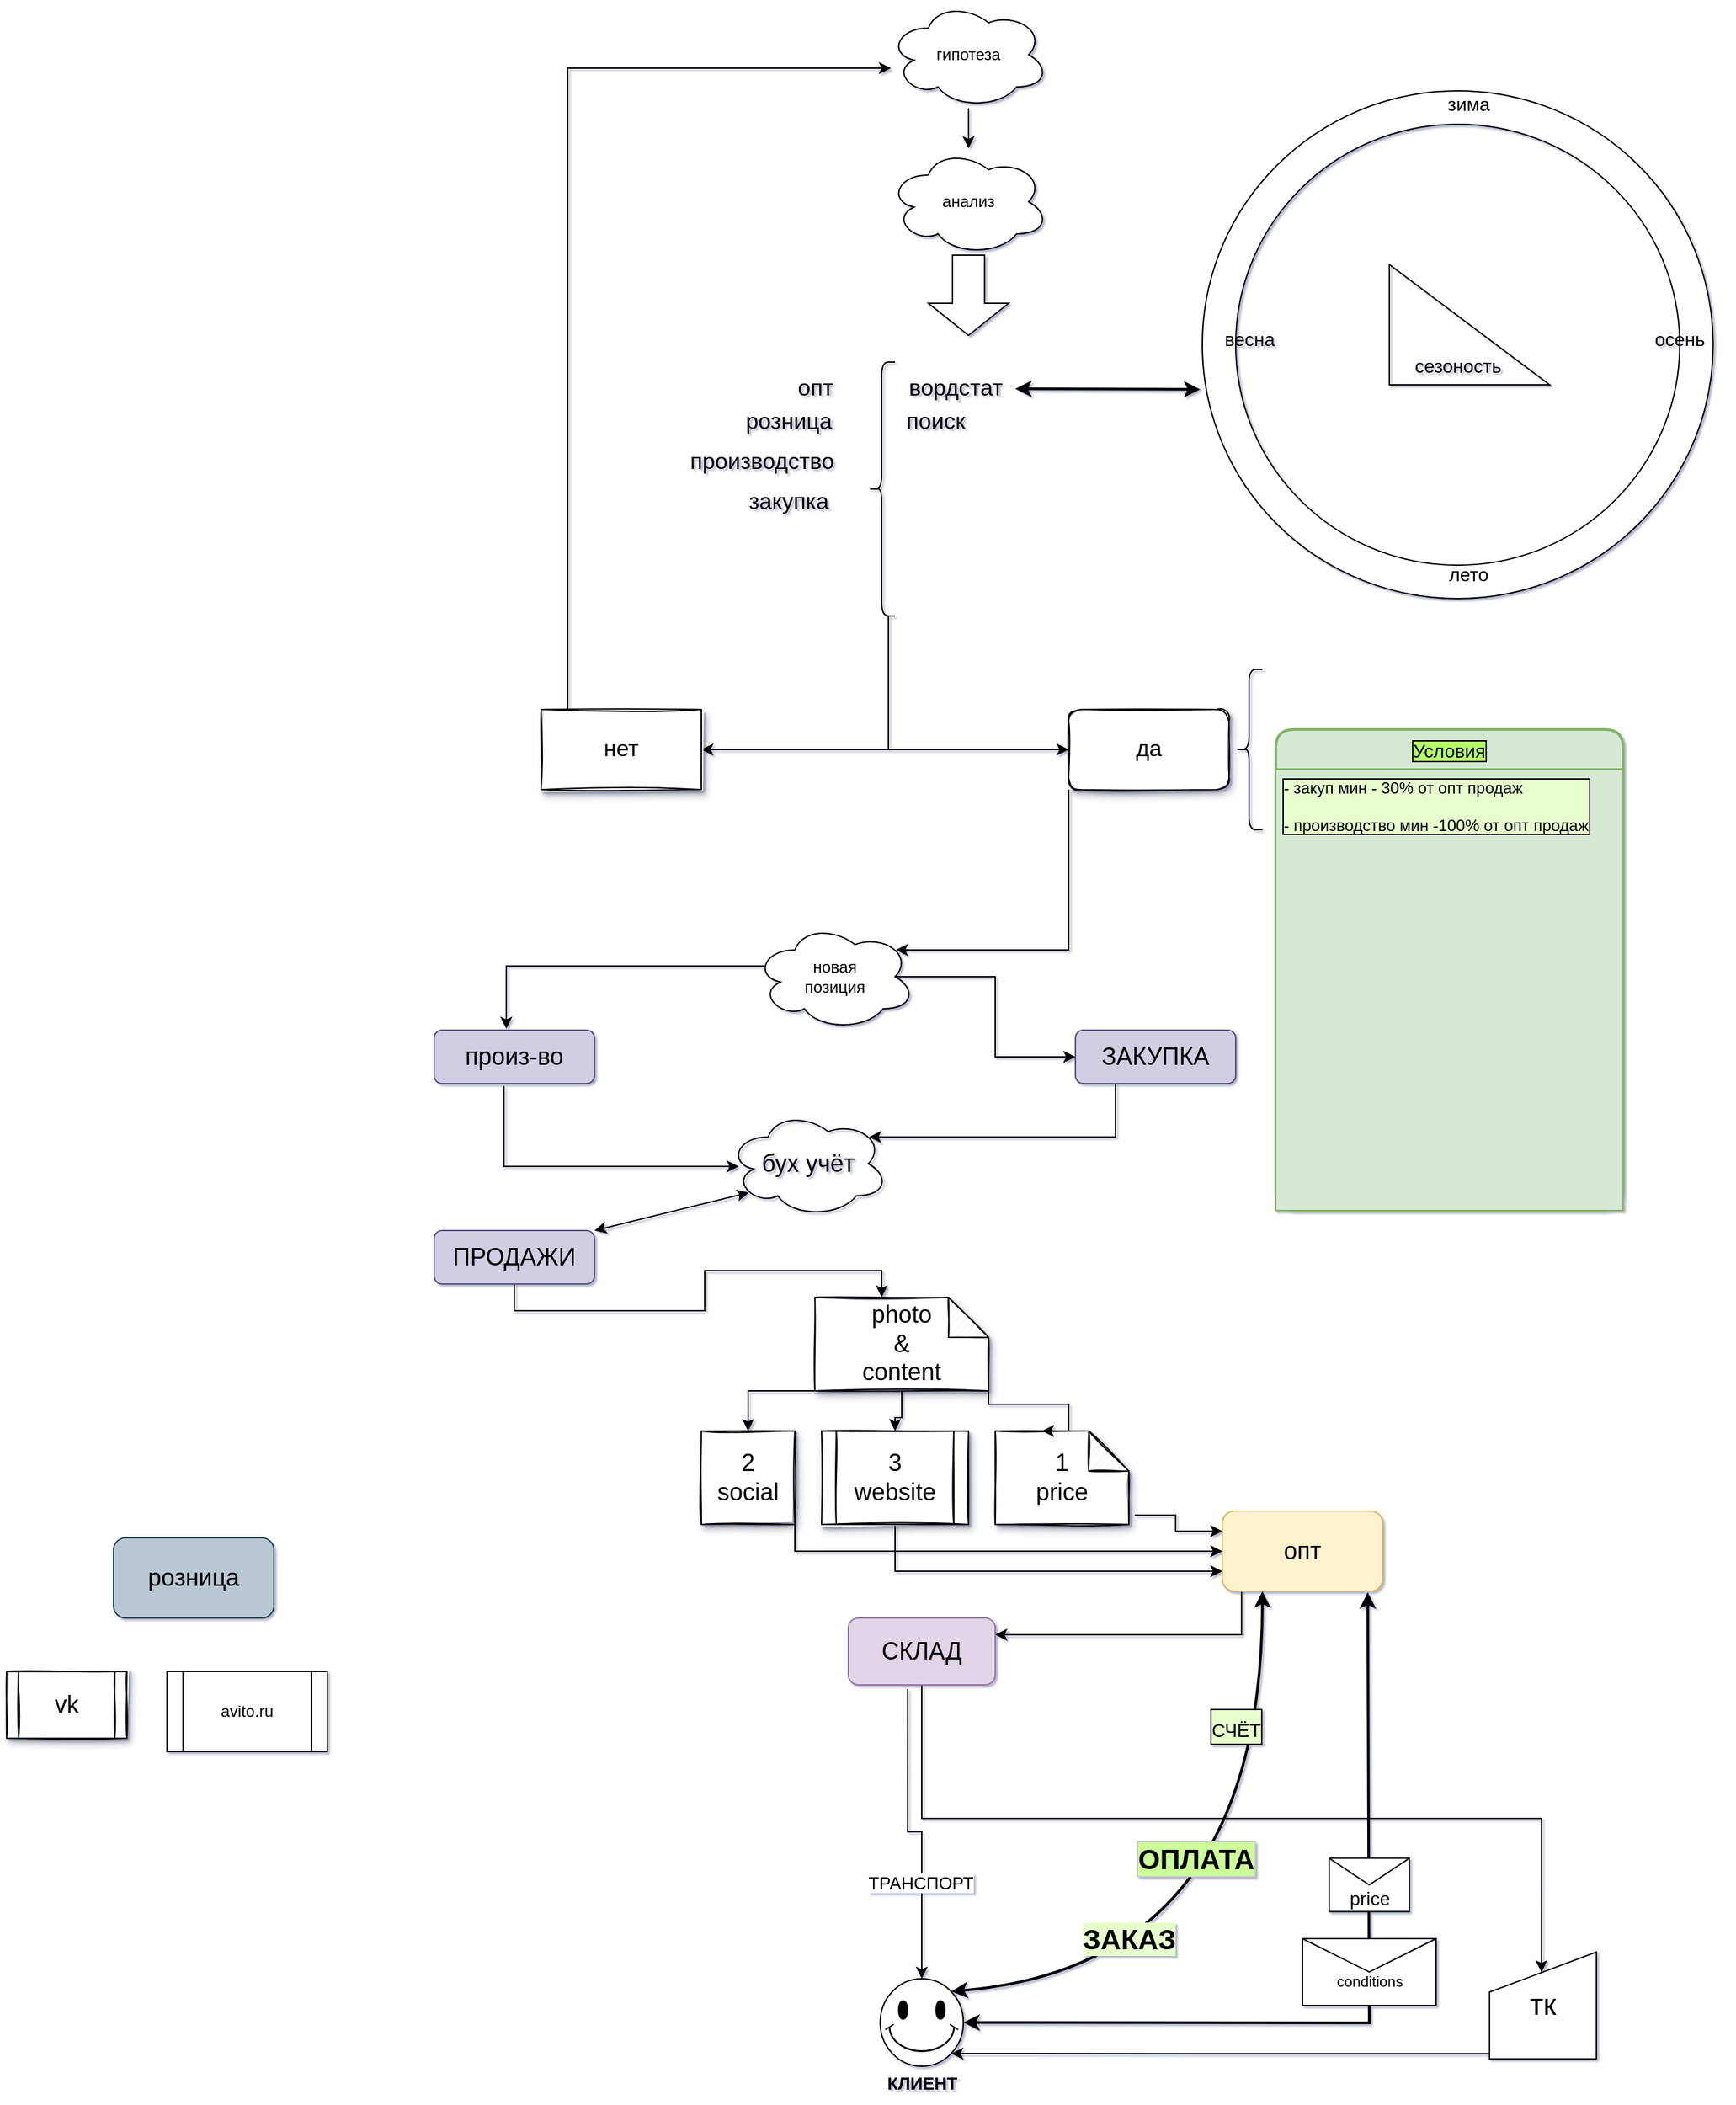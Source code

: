 <mxfile version="18.0.7" type="github">
  <diagram id="qmRuE9SEd1rKAgiWZIl9" name="Page-1">
    <mxGraphModel dx="3534" dy="2155" grid="1" gridSize="10" guides="1" tooltips="1" connect="1" arrows="1" fold="1" page="1" pageScale="1" pageWidth="1169" pageHeight="827" math="0" shadow="1">
      <root>
        <mxCell id="0" />
        <mxCell id="1" parent="0" />
        <mxCell id="O2xrhRhTO9CoQvw1CNzs-105" style="edgeStyle=orthogonalEdgeStyle;rounded=0;orthogonalLoop=1;jettySize=auto;html=1;exitX=0.12;exitY=0.994;exitDx=0;exitDy=0;entryX=1;entryY=0.25;entryDx=0;entryDy=0;fontSize=21;exitPerimeter=0;" edge="1" parent="1" source="yZWfXlYMy1JbikCf-7DQ-2" target="yZWfXlYMy1JbikCf-7DQ-3">
          <mxGeometry relative="1" as="geometry" />
        </mxCell>
        <mxCell id="yZWfXlYMy1JbikCf-7DQ-2" value="&lt;font style=&quot;font-size: 18px;&quot;&gt;&lt;font style=&quot;font-size: 18px;&quot;&gt;опт&lt;/font&gt;&lt;/font&gt;" style="rounded=1;whiteSpace=wrap;html=1;fillColor=#fff2cc;strokeColor=#d6b656;shadow=0;" parent="1" vertex="1">
          <mxGeometry x="640" y="340" width="120" height="60" as="geometry" />
        </mxCell>
        <mxCell id="O2xrhRhTO9CoQvw1CNzs-107" style="edgeStyle=orthogonalEdgeStyle;rounded=0;orthogonalLoop=1;jettySize=auto;html=1;exitX=0.5;exitY=1;exitDx=0;exitDy=0;entryX=0.486;entryY=0.19;entryDx=0;entryDy=0;entryPerimeter=0;fontSize=21;" edge="1" parent="1" source="yZWfXlYMy1JbikCf-7DQ-3" target="O2xrhRhTO9CoQvw1CNzs-41">
          <mxGeometry relative="1" as="geometry" />
        </mxCell>
        <mxCell id="O2xrhRhTO9CoQvw1CNzs-112" style="edgeStyle=orthogonalEdgeStyle;rounded=0;orthogonalLoop=1;jettySize=auto;html=1;exitX=0.404;exitY=1.06;exitDx=0;exitDy=0;entryX=0.5;entryY=0;entryDx=0;entryDy=0;fontSize=21;exitPerimeter=0;entryPerimeter=0;" edge="1" parent="1" source="yZWfXlYMy1JbikCf-7DQ-3" target="O2xrhRhTO9CoQvw1CNzs-98">
          <mxGeometry relative="1" as="geometry">
            <mxPoint x="384.703" y="697.778" as="targetPoint" />
          </mxGeometry>
        </mxCell>
        <mxCell id="O2xrhRhTO9CoQvw1CNzs-120" value="ТРАНСПОРТ" style="edgeLabel;html=1;align=center;verticalAlign=middle;resizable=0;points=[];fontSize=13;" vertex="1" connectable="0" parent="O2xrhRhTO9CoQvw1CNzs-112">
          <mxGeometry x="0.361" y="-1" relative="1" as="geometry">
            <mxPoint as="offset" />
          </mxGeometry>
        </mxCell>
        <mxCell id="yZWfXlYMy1JbikCf-7DQ-3" value="СКЛАД" style="rounded=1;whiteSpace=wrap;html=1;shadow=0;fontSize=18;fillColor=#e1d5e7;strokeColor=#9673a6;" parent="1" vertex="1">
          <mxGeometry x="360" y="420" width="110" height="50" as="geometry" />
        </mxCell>
        <mxCell id="yZWfXlYMy1JbikCf-7DQ-4" value="бух учёт" style="ellipse;shape=cloud;whiteSpace=wrap;html=1;shadow=0;fontSize=18;fillColor=none;" parent="1" vertex="1">
          <mxGeometry x="270" y="40" width="120" height="80" as="geometry" />
        </mxCell>
        <mxCell id="yZWfXlYMy1JbikCf-7DQ-5" value="розница" style="rounded=1;whiteSpace=wrap;html=1;shadow=0;fontSize=18;fillColor=#bac8d3;strokeColor=#23445d;" parent="1" vertex="1">
          <mxGeometry x="-190" y="360" width="120" height="60" as="geometry" />
        </mxCell>
        <mxCell id="yZWfXlYMy1JbikCf-7DQ-68" style="edgeStyle=orthogonalEdgeStyle;rounded=0;orthogonalLoop=1;jettySize=auto;html=1;exitX=0.5;exitY=1;exitDx=0;exitDy=0;fontSize=18;entryX=0;entryY=0;entryDx=50;entryDy=0;entryPerimeter=0;" parent="1" source="yZWfXlYMy1JbikCf-7DQ-6" target="yZWfXlYMy1JbikCf-7DQ-62" edge="1">
          <mxGeometry relative="1" as="geometry">
            <mxPoint x="394.556" y="180" as="targetPoint" />
          </mxGeometry>
        </mxCell>
        <mxCell id="yZWfXlYMy1JbikCf-7DQ-6" value="ПРОДАЖИ" style="rounded=1;whiteSpace=wrap;html=1;shadow=0;fontSize=18;fillColor=#d0cee2;strokeColor=#56517e;" parent="1" vertex="1">
          <mxGeometry x="50" y="130" width="120" height="40" as="geometry" />
        </mxCell>
        <mxCell id="O2xrhRhTO9CoQvw1CNzs-5" style="edgeStyle=orthogonalEdgeStyle;rounded=0;orthogonalLoop=1;jettySize=auto;html=1;exitX=1.044;exitY=0.9;exitDx=0;exitDy=0;exitPerimeter=0;entryX=0;entryY=0.25;entryDx=0;entryDy=0;" edge="1" parent="1" source="yZWfXlYMy1JbikCf-7DQ-9" target="yZWfXlYMy1JbikCf-7DQ-2">
          <mxGeometry relative="1" as="geometry" />
        </mxCell>
        <mxCell id="yZWfXlYMy1JbikCf-7DQ-9" value="1&lt;br&gt;price" style="shape=note;whiteSpace=wrap;html=1;backgroundOutline=1;darkOpacity=0.05;shadow=1;fontSize=18;sketch=1;" parent="1" vertex="1">
          <mxGeometry x="470" y="280" width="100" height="70" as="geometry" />
        </mxCell>
        <mxCell id="yZWfXlYMy1JbikCf-7DQ-10" value="vk" style="shape=process;whiteSpace=wrap;html=1;backgroundOutline=1;shadow=1;sketch=1;fontSize=18;" parent="1" vertex="1">
          <mxGeometry x="-270" y="460" width="90" height="50" as="geometry" />
        </mxCell>
        <mxCell id="O2xrhRhTO9CoQvw1CNzs-69" style="edgeStyle=orthogonalEdgeStyle;rounded=0;orthogonalLoop=1;jettySize=auto;html=1;exitX=0.25;exitY=1;exitDx=0;exitDy=0;entryX=0.88;entryY=0.25;entryDx=0;entryDy=0;entryPerimeter=0;fontSize=17;" edge="1" parent="1" source="yZWfXlYMy1JbikCf-7DQ-47" target="yZWfXlYMy1JbikCf-7DQ-4">
          <mxGeometry relative="1" as="geometry">
            <Array as="points">
              <mxPoint x="560" y="60" />
            </Array>
          </mxGeometry>
        </mxCell>
        <mxCell id="yZWfXlYMy1JbikCf-7DQ-47" value="ЗАКУПКА" style="rounded=1;whiteSpace=wrap;html=1;shadow=0;fontSize=18;fillColor=#d0cee2;strokeColor=#56517e;" parent="1" vertex="1">
          <mxGeometry x="530" y="-20" width="120" height="40" as="geometry" />
        </mxCell>
        <mxCell id="yZWfXlYMy1JbikCf-7DQ-73" style="edgeStyle=orthogonalEdgeStyle;rounded=0;orthogonalLoop=1;jettySize=auto;html=1;exitX=1;exitY=1;exitDx=0;exitDy=0;exitPerimeter=0;fontSize=18;entryX=0;entryY=0;entryDx=35;entryDy=0;entryPerimeter=0;" parent="1" source="yZWfXlYMy1JbikCf-7DQ-62" edge="1" target="yZWfXlYMy1JbikCf-7DQ-9">
          <mxGeometry relative="1" as="geometry">
            <mxPoint x="404.556" y="330" as="targetPoint" />
            <Array as="points">
              <mxPoint x="465" y="260" />
              <mxPoint x="525" y="260" />
            </Array>
          </mxGeometry>
        </mxCell>
        <mxCell id="O2xrhRhTO9CoQvw1CNzs-9" style="edgeStyle=orthogonalEdgeStyle;rounded=0;orthogonalLoop=1;jettySize=auto;html=1;exitX=0.5;exitY=1;exitDx=0;exitDy=0;exitPerimeter=0;" edge="1" parent="1" source="yZWfXlYMy1JbikCf-7DQ-62" target="yZWfXlYMy1JbikCf-7DQ-63">
          <mxGeometry relative="1" as="geometry" />
        </mxCell>
        <mxCell id="O2xrhRhTO9CoQvw1CNzs-10" style="edgeStyle=orthogonalEdgeStyle;rounded=0;orthogonalLoop=1;jettySize=auto;html=1;exitX=0;exitY=1;exitDx=0;exitDy=0;exitPerimeter=0;entryX=0.5;entryY=0;entryDx=0;entryDy=0;" edge="1" parent="1" source="yZWfXlYMy1JbikCf-7DQ-62" target="yZWfXlYMy1JbikCf-7DQ-64">
          <mxGeometry relative="1" as="geometry">
            <Array as="points">
              <mxPoint x="285" y="250" />
            </Array>
          </mxGeometry>
        </mxCell>
        <mxCell id="yZWfXlYMy1JbikCf-7DQ-62" value="photo&lt;br&gt;&amp;amp;&lt;br&gt;content" style="shape=note;whiteSpace=wrap;html=1;backgroundOutline=1;darkOpacity=0.05;shadow=1;fontSize=18;sketch=1;" parent="1" vertex="1">
          <mxGeometry x="335" y="180" width="130" height="70" as="geometry" />
        </mxCell>
        <mxCell id="O2xrhRhTO9CoQvw1CNzs-109" style="edgeStyle=orthogonalEdgeStyle;rounded=0;orthogonalLoop=1;jettySize=auto;html=1;exitX=0.5;exitY=1;exitDx=0;exitDy=0;entryX=0;entryY=0.75;entryDx=0;entryDy=0;fontSize=21;" edge="1" parent="1" source="yZWfXlYMy1JbikCf-7DQ-63" target="yZWfXlYMy1JbikCf-7DQ-2">
          <mxGeometry relative="1" as="geometry" />
        </mxCell>
        <mxCell id="yZWfXlYMy1JbikCf-7DQ-63" value="3&lt;br&gt;website" style="shape=process;whiteSpace=wrap;html=1;backgroundOutline=1;shadow=1;sketch=1;fontSize=18;" parent="1" vertex="1">
          <mxGeometry x="340" y="280" width="110" height="70" as="geometry" />
        </mxCell>
        <mxCell id="yZWfXlYMy1JbikCf-7DQ-65" style="edgeStyle=orthogonalEdgeStyle;rounded=0;orthogonalLoop=1;jettySize=auto;html=1;exitX=1;exitY=1;exitDx=0;exitDy=0;entryX=0;entryY=0.5;entryDx=0;entryDy=0;fontSize=18;" parent="1" source="yZWfXlYMy1JbikCf-7DQ-64" target="yZWfXlYMy1JbikCf-7DQ-2" edge="1">
          <mxGeometry relative="1" as="geometry" />
        </mxCell>
        <mxCell id="yZWfXlYMy1JbikCf-7DQ-64" value="2&lt;br&gt;social" style="whiteSpace=wrap;html=1;aspect=fixed;shadow=1;sketch=1;fontSize=18;" parent="1" vertex="1">
          <mxGeometry x="250" y="280" width="70" height="70" as="geometry" />
        </mxCell>
        <mxCell id="O2xrhRhTO9CoQvw1CNzs-1" value="avito.ru" style="shape=process;whiteSpace=wrap;html=1;backgroundOutline=1;" vertex="1" parent="1">
          <mxGeometry x="-150" y="460" width="120" height="60" as="geometry" />
        </mxCell>
        <mxCell id="O2xrhRhTO9CoQvw1CNzs-6" value="" style="endArrow=classic;startArrow=classic;html=1;rounded=0;entryX=0.13;entryY=0.77;entryDx=0;entryDy=0;entryPerimeter=0;exitX=1;exitY=0;exitDx=0;exitDy=0;" edge="1" parent="1" source="yZWfXlYMy1JbikCf-7DQ-6" target="yZWfXlYMy1JbikCf-7DQ-4">
          <mxGeometry width="50" height="50" relative="1" as="geometry">
            <mxPoint x="350" y="170" as="sourcePoint" />
            <mxPoint x="330" y="160" as="targetPoint" />
            <Array as="points" />
          </mxGeometry>
        </mxCell>
        <mxCell id="O2xrhRhTO9CoQvw1CNzs-27" style="edgeStyle=orthogonalEdgeStyle;rounded=0;orthogonalLoop=1;jettySize=auto;html=1;exitX=0.07;exitY=0.4;exitDx=0;exitDy=0;exitPerimeter=0;entryX=0.45;entryY=-0.025;entryDx=0;entryDy=0;entryPerimeter=0;" edge="1" parent="1" source="O2xrhRhTO9CoQvw1CNzs-16" target="O2xrhRhTO9CoQvw1CNzs-23">
          <mxGeometry relative="1" as="geometry">
            <mxPoint x="100" y="-80" as="targetPoint" />
          </mxGeometry>
        </mxCell>
        <mxCell id="O2xrhRhTO9CoQvw1CNzs-106" style="edgeStyle=orthogonalEdgeStyle;rounded=0;orthogonalLoop=1;jettySize=auto;html=1;exitX=0.875;exitY=0.5;exitDx=0;exitDy=0;exitPerimeter=0;entryX=0;entryY=0.5;entryDx=0;entryDy=0;fontSize=21;" edge="1" parent="1" source="O2xrhRhTO9CoQvw1CNzs-16" target="yZWfXlYMy1JbikCf-7DQ-47">
          <mxGeometry relative="1" as="geometry" />
        </mxCell>
        <mxCell id="O2xrhRhTO9CoQvw1CNzs-16" value="новая&lt;br&gt;позиция" style="ellipse;shape=cloud;whiteSpace=wrap;html=1;" vertex="1" parent="1">
          <mxGeometry x="290" y="-100" width="120" height="80" as="geometry" />
        </mxCell>
        <mxCell id="O2xrhRhTO9CoQvw1CNzs-19" value="анализ" style="ellipse;shape=cloud;whiteSpace=wrap;html=1;" vertex="1" parent="1">
          <mxGeometry x="390" y="-680" width="120" height="80" as="geometry" />
        </mxCell>
        <mxCell id="O2xrhRhTO9CoQvw1CNzs-29" style="edgeStyle=orthogonalEdgeStyle;rounded=0;orthogonalLoop=1;jettySize=auto;html=1;exitX=0.435;exitY=1.047;exitDx=0;exitDy=0;entryX=0.067;entryY=0.525;entryDx=0;entryDy=0;entryPerimeter=0;exitPerimeter=0;" edge="1" parent="1" source="O2xrhRhTO9CoQvw1CNzs-23" target="yZWfXlYMy1JbikCf-7DQ-4">
          <mxGeometry relative="1" as="geometry">
            <Array as="points">
              <mxPoint x="102" y="82" />
            </Array>
          </mxGeometry>
        </mxCell>
        <mxCell id="O2xrhRhTO9CoQvw1CNzs-23" value="произ-во" style="rounded=1;whiteSpace=wrap;html=1;shadow=0;fontSize=18;fillColor=#d0cee2;strokeColor=#56517e;" vertex="1" parent="1">
          <mxGeometry x="50" y="-20" width="120" height="40" as="geometry" />
        </mxCell>
        <mxCell id="O2xrhRhTO9CoQvw1CNzs-60" style="edgeStyle=orthogonalEdgeStyle;rounded=0;orthogonalLoop=1;jettySize=auto;html=1;exitX=0.75;exitY=1;exitDx=0;exitDy=0;entryX=1;entryY=0.5;entryDx=0;entryDy=0;fontSize=17;" edge="1" parent="1" source="O2xrhRhTO9CoQvw1CNzs-34" target="O2xrhRhTO9CoQvw1CNzs-52">
          <mxGeometry relative="1" as="geometry" />
        </mxCell>
        <mxCell id="O2xrhRhTO9CoQvw1CNzs-61" style="edgeStyle=orthogonalEdgeStyle;rounded=0;orthogonalLoop=1;jettySize=auto;html=1;entryX=0;entryY=0.5;entryDx=0;entryDy=0;fontSize=17;exitX=0.75;exitY=1;exitDx=0;exitDy=0;" edge="1" parent="1" source="O2xrhRhTO9CoQvw1CNzs-34" target="O2xrhRhTO9CoQvw1CNzs-54">
          <mxGeometry relative="1" as="geometry">
            <mxPoint x="410" y="-390" as="sourcePoint" />
          </mxGeometry>
        </mxCell>
        <mxCell id="O2xrhRhTO9CoQvw1CNzs-34" value="" style="shape=curlyBracket;whiteSpace=wrap;html=1;rounded=1;" vertex="1" parent="1">
          <mxGeometry x="375" y="-520" width="20" height="190" as="geometry" />
        </mxCell>
        <mxCell id="O2xrhRhTO9CoQvw1CNzs-62" value="" style="edgeStyle=orthogonalEdgeStyle;rounded=0;orthogonalLoop=1;jettySize=auto;html=1;fontSize=17;" edge="1" parent="1" source="O2xrhRhTO9CoQvw1CNzs-36" target="O2xrhRhTO9CoQvw1CNzs-19">
          <mxGeometry relative="1" as="geometry" />
        </mxCell>
        <mxCell id="O2xrhRhTO9CoQvw1CNzs-36" value="гипотеза" style="ellipse;shape=cloud;whiteSpace=wrap;html=1;" vertex="1" parent="1">
          <mxGeometry x="390" y="-790" width="120" height="80" as="geometry" />
        </mxCell>
        <mxCell id="O2xrhRhTO9CoQvw1CNzs-119" style="edgeStyle=orthogonalEdgeStyle;rounded=0;orthogonalLoop=1;jettySize=auto;html=1;exitX=0;exitY=1;exitDx=0;exitDy=0;entryX=0.855;entryY=0.855;entryDx=0;entryDy=0;entryPerimeter=0;fontSize=13;" edge="1" parent="1" source="O2xrhRhTO9CoQvw1CNzs-41" target="O2xrhRhTO9CoQvw1CNzs-98">
          <mxGeometry relative="1" as="geometry">
            <Array as="points">
              <mxPoint x="840" y="746" />
            </Array>
          </mxGeometry>
        </mxCell>
        <mxCell id="O2xrhRhTO9CoQvw1CNzs-41" value="тк" style="shape=manualInput;whiteSpace=wrap;html=1;fontSize=22;" vertex="1" parent="1">
          <mxGeometry x="840" y="670" width="80" height="80" as="geometry" />
        </mxCell>
        <mxCell id="O2xrhRhTO9CoQvw1CNzs-53" value="" style="edgeStyle=orthogonalEdgeStyle;rounded=0;orthogonalLoop=1;jettySize=auto;html=1;fontSize=17;" edge="1" parent="1" source="O2xrhRhTO9CoQvw1CNzs-52" target="O2xrhRhTO9CoQvw1CNzs-36">
          <mxGeometry relative="1" as="geometry">
            <Array as="points">
              <mxPoint x="150" y="-740" />
            </Array>
          </mxGeometry>
        </mxCell>
        <mxCell id="O2xrhRhTO9CoQvw1CNzs-52" value="нет" style="rounded=0;whiteSpace=wrap;html=1;shadow=1;sketch=1;fontSize=17;gradientColor=none;" vertex="1" parent="1">
          <mxGeometry x="130" y="-260" width="120" height="60" as="geometry" />
        </mxCell>
        <mxCell id="O2xrhRhTO9CoQvw1CNzs-56" style="edgeStyle=orthogonalEdgeStyle;rounded=0;orthogonalLoop=1;jettySize=auto;html=1;exitX=0;exitY=1;exitDx=0;exitDy=0;entryX=0.88;entryY=0.25;entryDx=0;entryDy=0;entryPerimeter=0;fontSize=17;" edge="1" parent="1" source="O2xrhRhTO9CoQvw1CNzs-54" target="O2xrhRhTO9CoQvw1CNzs-16">
          <mxGeometry relative="1" as="geometry">
            <Array as="points">
              <mxPoint x="525" y="-80" />
            </Array>
          </mxGeometry>
        </mxCell>
        <mxCell id="O2xrhRhTO9CoQvw1CNzs-54" value="да" style="rounded=1;whiteSpace=wrap;html=1;shadow=1;sketch=1;fontSize=17;gradientColor=none;" vertex="1" parent="1">
          <mxGeometry x="525" y="-260" width="120" height="60" as="geometry" />
        </mxCell>
        <mxCell id="O2xrhRhTO9CoQvw1CNzs-66" value="" style="shape=singleArrow;whiteSpace=wrap;html=1;arrowWidth=0.4;arrowSize=0.4;rotation=90;" vertex="1" parent="1">
          <mxGeometry x="420" y="-600" width="60" height="60" as="geometry" />
        </mxCell>
        <mxCell id="O2xrhRhTO9CoQvw1CNzs-142" value="" style="edgeStyle=orthogonalEdgeStyle;curved=1;orthogonalLoop=1;jettySize=auto;html=1;fontSize=14;fontColor=#000000;startArrow=classic;startFill=1;strokeColor=default;strokeWidth=2;entryX=-0.004;entryY=0.588;entryDx=0;entryDy=0;entryPerimeter=0;" edge="1" parent="1" source="O2xrhRhTO9CoQvw1CNzs-68" target="O2xrhRhTO9CoQvw1CNzs-133">
          <mxGeometry relative="1" as="geometry">
            <mxPoint x="570" y="-540" as="targetPoint" />
          </mxGeometry>
        </mxCell>
        <mxCell id="O2xrhRhTO9CoQvw1CNzs-68" value="вордстат" style="text;html=1;align=center;verticalAlign=middle;resizable=0;points=[];autosize=1;strokeColor=none;fillColor=none;fontSize=17;" vertex="1" parent="1">
          <mxGeometry x="395" y="-515" width="90" height="30" as="geometry" />
        </mxCell>
        <mxCell id="O2xrhRhTO9CoQvw1CNzs-70" value="опт" style="text;html=1;align=center;verticalAlign=middle;resizable=0;points=[];autosize=1;strokeColor=none;fillColor=none;fontSize=17;rounded=0;shadow=0;sketch=0;" vertex="1" parent="1">
          <mxGeometry x="315" y="-515" width="40" height="30" as="geometry" />
        </mxCell>
        <mxCell id="O2xrhRhTO9CoQvw1CNzs-71" value="розница" style="text;html=1;align=center;verticalAlign=middle;resizable=0;points=[];autosize=1;strokeColor=none;fillColor=none;fontSize=17;" vertex="1" parent="1">
          <mxGeometry x="275" y="-490" width="80" height="30" as="geometry" />
        </mxCell>
        <mxCell id="O2xrhRhTO9CoQvw1CNzs-72" value="производство" style="text;html=1;align=center;verticalAlign=middle;resizable=0;points=[];autosize=1;strokeColor=none;fillColor=none;fontSize=17;" vertex="1" parent="1">
          <mxGeometry x="230" y="-460" width="130" height="30" as="geometry" />
        </mxCell>
        <mxCell id="O2xrhRhTO9CoQvw1CNzs-73" value="закупка" style="text;html=1;align=center;verticalAlign=middle;resizable=0;points=[];autosize=1;strokeColor=none;fillColor=none;fontSize=17;" vertex="1" parent="1">
          <mxGeometry x="275" y="-430" width="80" height="30" as="geometry" />
        </mxCell>
        <mxCell id="O2xrhRhTO9CoQvw1CNzs-75" value="поиск" style="text;html=1;align=center;verticalAlign=middle;resizable=0;points=[];autosize=1;strokeColor=none;fillColor=none;fontSize=17;" vertex="1" parent="1">
          <mxGeometry x="395" y="-490" width="60" height="30" as="geometry" />
        </mxCell>
        <mxCell id="O2xrhRhTO9CoQvw1CNzs-99" value="" style="endArrow=classic;html=1;rounded=0;fontSize=11;exitX=0.907;exitY=1.013;exitDx=0;exitDy=0;exitPerimeter=0;entryX=1;entryY=0.5;entryDx=0;entryDy=0;entryPerimeter=0;startArrow=classic;startFill=1;strokeWidth=2;" edge="1" parent="1" source="yZWfXlYMy1JbikCf-7DQ-2" target="O2xrhRhTO9CoQvw1CNzs-98">
          <mxGeometry relative="1" as="geometry">
            <mxPoint x="650" y="420" as="sourcePoint" />
            <mxPoint x="528.294" y="763.933" as="targetPoint" />
            <Array as="points">
              <mxPoint x="750" y="723" />
            </Array>
          </mxGeometry>
        </mxCell>
        <mxCell id="O2xrhRhTO9CoQvw1CNzs-100" value="" style="shape=message;html=1;outlineConnect=0;rounded=0;shadow=0;sketch=0;fontSize=11;gradientColor=none;" vertex="1" parent="O2xrhRhTO9CoQvw1CNzs-99">
          <mxGeometry width="60" height="40" relative="1" as="geometry">
            <mxPoint x="-30" y="-114" as="offset" />
          </mxGeometry>
        </mxCell>
        <mxCell id="O2xrhRhTO9CoQvw1CNzs-123" value="price" style="edgeLabel;html=1;align=center;verticalAlign=middle;resizable=0;points=[];fontSize=14;" vertex="1" connectable="0" parent="O2xrhRhTO9CoQvw1CNzs-99">
          <mxGeometry x="-0.109" y="-2" relative="1" as="geometry">
            <mxPoint x="2" y="-50" as="offset" />
          </mxGeometry>
        </mxCell>
        <mxCell id="O2xrhRhTO9CoQvw1CNzs-101" value="" style="endArrow=classic;html=1;fontSize=11;entryX=0.25;entryY=1;entryDx=0;entryDy=0;exitX=0.855;exitY=0.145;exitDx=0;exitDy=0;exitPerimeter=0;curved=1;strokeColor=default;strokeWidth=2;startArrow=classic;startFill=1;" edge="1" parent="1" source="O2xrhRhTO9CoQvw1CNzs-98" target="yZWfXlYMy1JbikCf-7DQ-2">
          <mxGeometry relative="1" as="geometry">
            <mxPoint x="526.794" y="736.498" as="sourcePoint" />
            <mxPoint x="600" y="450" as="targetPoint" />
            <Array as="points">
              <mxPoint x="670" y="680" />
            </Array>
          </mxGeometry>
        </mxCell>
        <mxCell id="O2xrhRhTO9CoQvw1CNzs-102" value="ЗАКАЗ" style="edgeLabel;resizable=0;html=1;align=center;verticalAlign=middle;rounded=0;shadow=0;sketch=0;fontSize=21;gradientColor=none;fontStyle=1;labelBackgroundColor=#E6FFCC;" connectable="0" vertex="1" parent="O2xrhRhTO9CoQvw1CNzs-101">
          <mxGeometry relative="1" as="geometry">
            <mxPoint x="-100" y="3" as="offset" />
          </mxGeometry>
        </mxCell>
        <mxCell id="O2xrhRhTO9CoQvw1CNzs-121" value="&lt;font style=&quot;font-size: 14px;&quot;&gt;СЧЁТ&lt;/font&gt;" style="edgeLabel;html=1;align=center;verticalAlign=middle;resizable=0;points=[];fontSize=21;labelBorderColor=default;spacingTop=0;spacing=3;horizontal=1;spacingLeft=0;labelBackgroundColor=#E6FFCC;" vertex="1" connectable="0" parent="O2xrhRhTO9CoQvw1CNzs-101">
          <mxGeometry x="0.495" y="13" relative="1" as="geometry">
            <mxPoint x="-7" y="-29" as="offset" />
          </mxGeometry>
        </mxCell>
        <mxCell id="O2xrhRhTO9CoQvw1CNzs-117" value="" style="group" vertex="1" connectable="0" parent="1">
          <mxGeometry x="380" y="690" width="70" height="90" as="geometry" />
        </mxCell>
        <mxCell id="O2xrhRhTO9CoQvw1CNzs-98" value="" style="verticalLabelPosition=bottom;verticalAlign=top;html=1;shape=mxgraph.basic.smiley;rounded=0;shadow=0;sketch=0;fontSize=11;gradientColor=none;" vertex="1" parent="O2xrhRhTO9CoQvw1CNzs-117">
          <mxGeometry x="3.86" width="62.28" height="65.56" as="geometry" />
        </mxCell>
        <mxCell id="O2xrhRhTO9CoQvw1CNzs-116" value="&lt;b&gt;&lt;font style=&quot;font-size: 13px;&quot;&gt;КЛИЕНТ&lt;/font&gt;&lt;/b&gt;" style="text;html=1;align=center;verticalAlign=middle;resizable=0;points=[];autosize=1;strokeColor=none;fillColor=none;fontSize=21;" vertex="1" parent="O2xrhRhTO9CoQvw1CNzs-117">
          <mxGeometry y="60" width="70" height="30" as="geometry" />
        </mxCell>
        <mxCell id="O2xrhRhTO9CoQvw1CNzs-122" value="&lt;span style=&quot;line-height: 1;&quot;&gt;ОПЛАТА&lt;/span&gt;" style="edgeLabel;resizable=0;html=1;align=center;verticalAlign=middle;rounded=0;shadow=0;sketch=0;fontSize=21;gradientColor=none;fontStyle=1;labelBackgroundColor=#CCFF99;labelBorderColor=#CCCCCC;" connectable="0" vertex="1" parent="1">
          <mxGeometry x="620" y="599.999" as="geometry" />
        </mxCell>
        <mxCell id="O2xrhRhTO9CoQvw1CNzs-124" value="&lt;br&gt;conditions" style="shape=message;html=1;outlineConnect=0;rounded=0;shadow=0;sketch=0;fontSize=11;gradientColor=none;" vertex="1" parent="1">
          <mxGeometry x="700" y="660" width="100" height="50" as="geometry" />
        </mxCell>
        <mxCell id="O2xrhRhTO9CoQvw1CNzs-125" value="" style="shape=curlyBracket;whiteSpace=wrap;html=1;rounded=1;shadow=0;labelBackgroundColor=#B3FF66;labelBorderColor=default;sketch=0;fontSize=14;gradientColor=none;size=0.5;" vertex="1" parent="1">
          <mxGeometry x="650" y="-290" width="20" height="120" as="geometry" />
        </mxCell>
        <mxCell id="O2xrhRhTO9CoQvw1CNzs-128" value="Условия" style="swimlane;childLayout=stackLayout;horizontal=1;startSize=30;horizontalStack=0;rounded=1;fontSize=14;fontStyle=0;strokeWidth=2;resizeParent=0;resizeLast=1;shadow=0;dashed=0;align=center;labelBackgroundColor=#B3FF66;labelBorderColor=default;sketch=0;fillColor=#d5e8d4;strokeColor=#82b366;swimlaneFillColor=default;" vertex="1" parent="1">
          <mxGeometry x="680" y="-245" width="260" height="360" as="geometry">
            <mxRectangle x="680" y="-245" width="90" height="30" as="alternateBounds" />
          </mxGeometry>
        </mxCell>
        <mxCell id="O2xrhRhTO9CoQvw1CNzs-129" value="- закуп мин - 30% от опт продаж&#xa;&#xa;- производство мин -100% от опт продаж&#xa;&#xa;  &#xa; " style="align=left;spacingLeft=4;fontSize=12;verticalAlign=top;resizable=0;rotatable=0;part=1;rounded=0;shadow=0;labelBackgroundColor=#E6FFCC;labelBorderColor=default;sketch=0;fillColor=#d5e8d4;strokeColor=#82b366;fontStyle=0" vertex="1" parent="O2xrhRhTO9CoQvw1CNzs-128">
          <mxGeometry y="30" width="260" height="330" as="geometry" />
        </mxCell>
        <mxCell id="O2xrhRhTO9CoQvw1CNzs-139" value="" style="group;fillColor=none;strokeColor=none;" vertex="1" connectable="0" parent="1">
          <mxGeometry x="635" y="-723" width="385" height="380" as="geometry" />
        </mxCell>
        <mxCell id="O2xrhRhTO9CoQvw1CNzs-133" value="" style="verticalLabelPosition=bottom;verticalAlign=top;html=1;shape=mxgraph.basic.donut;dx=25;rounded=0;shadow=0;labelBackgroundColor=#CCFF99;labelBorderColor=#CCCCCC;sketch=0;fontSize=14;fontColor=#000000;gradientColor=none;" vertex="1" parent="O2xrhRhTO9CoQvw1CNzs-139">
          <mxGeometry x="-10" width="382.38" height="380" as="geometry" />
        </mxCell>
        <mxCell id="O2xrhRhTO9CoQvw1CNzs-134" value="сезоность" style="text;html=1;align=center;verticalAlign=middle;resizable=0;points=[];autosize=1;strokeColor=none;fillColor=none;fontSize=14;fontColor=#000000;" vertex="1" parent="O2xrhRhTO9CoQvw1CNzs-139">
          <mxGeometry x="141.194" y="195.926" width="80" height="20" as="geometry" />
        </mxCell>
        <mxCell id="O2xrhRhTO9CoQvw1CNzs-135" value="зима" style="text;html=1;align=center;verticalAlign=middle;resizable=0;points=[];autosize=1;strokeColor=none;fillColor=none;fontSize=14;fontColor=#000000;" vertex="1" parent="O2xrhRhTO9CoQvw1CNzs-139">
          <mxGeometry x="164.098" width="50" height="20" as="geometry" />
        </mxCell>
        <mxCell id="O2xrhRhTO9CoQvw1CNzs-136" value="лето" style="text;html=1;align=center;verticalAlign=middle;resizable=0;points=[];autosize=1;strokeColor=none;fillColor=none;fontSize=14;fontColor=#000000;" vertex="1" parent="O2xrhRhTO9CoQvw1CNzs-139">
          <mxGeometry x="164.098" y="351.852" width="50" height="20" as="geometry" />
        </mxCell>
        <mxCell id="O2xrhRhTO9CoQvw1CNzs-137" value="весна" style="text;html=1;align=center;verticalAlign=middle;resizable=0;points=[];autosize=1;strokeColor=none;fillColor=none;fontSize=14;fontColor=#000000;" vertex="1" parent="O2xrhRhTO9CoQvw1CNzs-139">
          <mxGeometry y="175.926" width="50" height="20" as="geometry" />
        </mxCell>
        <mxCell id="O2xrhRhTO9CoQvw1CNzs-138" value="осень" style="text;html=1;align=center;verticalAlign=middle;resizable=0;points=[];autosize=1;strokeColor=none;fillColor=none;fontSize=14;fontColor=#000000;" vertex="1" parent="O2xrhRhTO9CoQvw1CNzs-139">
          <mxGeometry x="321.885" y="175.926" width="50" height="20" as="geometry" />
        </mxCell>
        <mxCell id="O2xrhRhTO9CoQvw1CNzs-143" value="" style="verticalLabelPosition=bottom;verticalAlign=top;html=1;shape=mxgraph.basic.orthogonal_triangle;rounded=0;shadow=0;labelBackgroundColor=#CCFF99;labelBorderColor=#CCCCCC;sketch=0;fontSize=14;fontColor=#000000;strokeColor=default;fillColor=none;gradientColor=none;" vertex="1" parent="O2xrhRhTO9CoQvw1CNzs-139">
          <mxGeometry x="130" y="130" width="120" height="90" as="geometry" />
        </mxCell>
      </root>
    </mxGraphModel>
  </diagram>
</mxfile>
